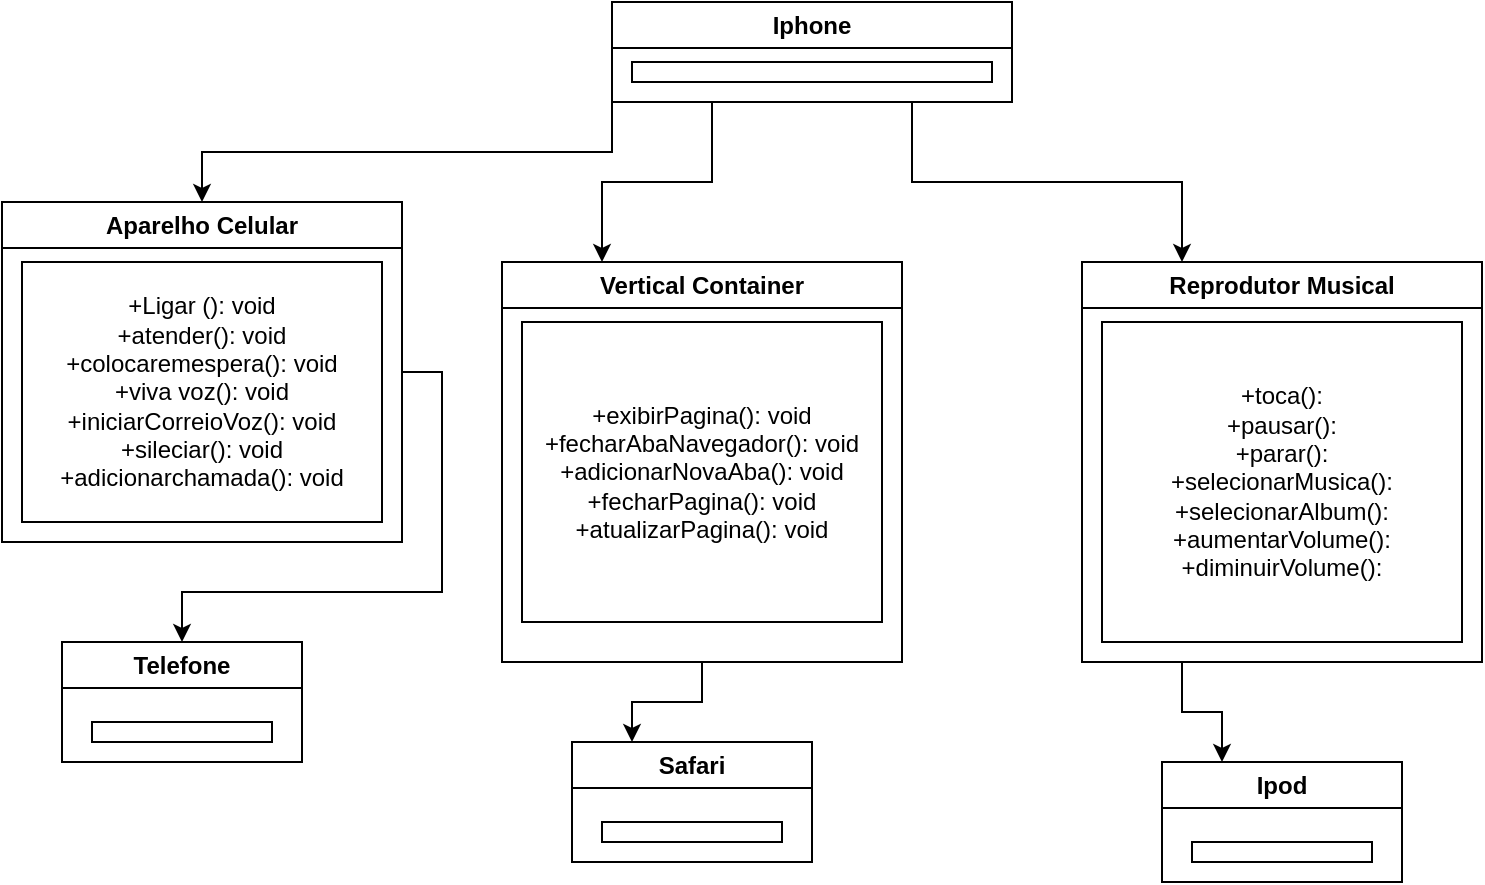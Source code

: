 <mxfile version="22.0.2" type="device">
  <diagram name="Page-1" id="w5-YIrEdo6FdjHaFf-6D">
    <mxGraphModel dx="1434" dy="746" grid="1" gridSize="10" guides="1" tooltips="1" connect="1" arrows="1" fold="1" page="1" pageScale="1" pageWidth="850" pageHeight="1100" math="0" shadow="0">
      <root>
        <mxCell id="0" />
        <mxCell id="1" parent="0" />
        <mxCell id="BiGxnceefmKETJ_hU3SQ-17" style="edgeStyle=orthogonalEdgeStyle;rounded=0;orthogonalLoop=1;jettySize=auto;html=1;exitX=0;exitY=1;exitDx=0;exitDy=0;entryX=0.5;entryY=0;entryDx=0;entryDy=0;" edge="1" parent="1" source="BiGxnceefmKETJ_hU3SQ-2" target="BiGxnceefmKETJ_hU3SQ-6">
          <mxGeometry relative="1" as="geometry" />
        </mxCell>
        <mxCell id="BiGxnceefmKETJ_hU3SQ-19" style="edgeStyle=orthogonalEdgeStyle;rounded=0;orthogonalLoop=1;jettySize=auto;html=1;exitX=0.25;exitY=1;exitDx=0;exitDy=0;entryX=0.25;entryY=0;entryDx=0;entryDy=0;" edge="1" parent="1" source="BiGxnceefmKETJ_hU3SQ-2" target="BiGxnceefmKETJ_hU3SQ-13">
          <mxGeometry relative="1" as="geometry" />
        </mxCell>
        <mxCell id="BiGxnceefmKETJ_hU3SQ-30" style="edgeStyle=orthogonalEdgeStyle;rounded=0;orthogonalLoop=1;jettySize=auto;html=1;exitX=0.75;exitY=1;exitDx=0;exitDy=0;entryX=0.25;entryY=0;entryDx=0;entryDy=0;" edge="1" parent="1" source="BiGxnceefmKETJ_hU3SQ-2" target="BiGxnceefmKETJ_hU3SQ-25">
          <mxGeometry relative="1" as="geometry" />
        </mxCell>
        <mxCell id="BiGxnceefmKETJ_hU3SQ-2" value="&lt;div&gt;Iphone&lt;/div&gt;" style="swimlane;whiteSpace=wrap;html=1;" vertex="1" parent="1">
          <mxGeometry x="325" y="40" width="200" height="50" as="geometry" />
        </mxCell>
        <mxCell id="BiGxnceefmKETJ_hU3SQ-3" value="" style="whiteSpace=wrap;html=1;" vertex="1" parent="BiGxnceefmKETJ_hU3SQ-2">
          <mxGeometry x="10" y="30" width="180" height="10" as="geometry" />
        </mxCell>
        <mxCell id="BiGxnceefmKETJ_hU3SQ-12" style="edgeStyle=orthogonalEdgeStyle;rounded=0;orthogonalLoop=1;jettySize=auto;html=1;exitX=1;exitY=0.5;exitDx=0;exitDy=0;entryX=0.5;entryY=0;entryDx=0;entryDy=0;" edge="1" parent="1" source="BiGxnceefmKETJ_hU3SQ-6" target="BiGxnceefmKETJ_hU3SQ-10">
          <mxGeometry relative="1" as="geometry" />
        </mxCell>
        <mxCell id="BiGxnceefmKETJ_hU3SQ-6" value="Aparelho Celular" style="swimlane;whiteSpace=wrap;html=1;" vertex="1" parent="1">
          <mxGeometry x="20" y="140" width="200" height="170" as="geometry" />
        </mxCell>
        <mxCell id="BiGxnceefmKETJ_hU3SQ-7" value="&lt;div&gt;&lt;br&gt;&lt;/div&gt;&lt;div&gt;+Ligar (): void&lt;/div&gt;&lt;div&gt;+atender(): void&lt;/div&gt;&lt;div&gt;+colocaremespera(): void&lt;/div&gt;&lt;div&gt;+viva voz(): void&lt;/div&gt;&lt;div&gt;+iniciarCorreioVoz(): void&lt;/div&gt;&lt;div&gt;+sileciar(): void&lt;/div&gt;&lt;div&gt;+adicionarchamada(): void&lt;/div&gt;&lt;div&gt;&lt;br&gt;&lt;/div&gt;" style="rounded=0;whiteSpace=wrap;html=1;" vertex="1" parent="BiGxnceefmKETJ_hU3SQ-6">
          <mxGeometry x="10" y="30" width="180" height="130" as="geometry" />
        </mxCell>
        <mxCell id="BiGxnceefmKETJ_hU3SQ-10" value="&lt;div&gt;Telefone&lt;/div&gt;" style="swimlane;whiteSpace=wrap;html=1;" vertex="1" parent="1">
          <mxGeometry x="50" y="360" width="120" height="60" as="geometry" />
        </mxCell>
        <mxCell id="BiGxnceefmKETJ_hU3SQ-11" value="" style="rounded=0;whiteSpace=wrap;html=1;" vertex="1" parent="BiGxnceefmKETJ_hU3SQ-10">
          <mxGeometry x="15" y="40" width="90" height="10" as="geometry" />
        </mxCell>
        <mxCell id="BiGxnceefmKETJ_hU3SQ-24" style="edgeStyle=orthogonalEdgeStyle;rounded=0;orthogonalLoop=1;jettySize=auto;html=1;exitX=0.5;exitY=1;exitDx=0;exitDy=0;entryX=0.25;entryY=0;entryDx=0;entryDy=0;" edge="1" parent="1" source="BiGxnceefmKETJ_hU3SQ-13" target="BiGxnceefmKETJ_hU3SQ-22">
          <mxGeometry relative="1" as="geometry" />
        </mxCell>
        <mxCell id="BiGxnceefmKETJ_hU3SQ-13" value="Vertical Container" style="swimlane;whiteSpace=wrap;html=1;" vertex="1" parent="1">
          <mxGeometry x="270" y="170" width="200" height="200" as="geometry" />
        </mxCell>
        <mxCell id="BiGxnceefmKETJ_hU3SQ-14" value="+exibirPagina(): void&lt;br&gt;+fecharAbaNavegador(): void&lt;br&gt;+adicionarNovaAba(): void&lt;br&gt;+fecharPagina(): void&lt;br&gt;+atualizarPagina(): void" style="rounded=0;whiteSpace=wrap;html=1;" vertex="1" parent="BiGxnceefmKETJ_hU3SQ-13">
          <mxGeometry x="10" y="30" width="180" height="150" as="geometry" />
        </mxCell>
        <mxCell id="BiGxnceefmKETJ_hU3SQ-22" value="&lt;div&gt;Safari&lt;/div&gt;" style="swimlane;whiteSpace=wrap;html=1;" vertex="1" parent="1">
          <mxGeometry x="305" y="410" width="120" height="60" as="geometry" />
        </mxCell>
        <mxCell id="BiGxnceefmKETJ_hU3SQ-23" value="" style="rounded=0;whiteSpace=wrap;html=1;" vertex="1" parent="BiGxnceefmKETJ_hU3SQ-22">
          <mxGeometry x="15" y="40" width="90" height="10" as="geometry" />
        </mxCell>
        <mxCell id="BiGxnceefmKETJ_hU3SQ-29" style="edgeStyle=orthogonalEdgeStyle;rounded=0;orthogonalLoop=1;jettySize=auto;html=1;exitX=0.25;exitY=1;exitDx=0;exitDy=0;entryX=0.25;entryY=0;entryDx=0;entryDy=0;" edge="1" parent="1" source="BiGxnceefmKETJ_hU3SQ-25" target="BiGxnceefmKETJ_hU3SQ-27">
          <mxGeometry relative="1" as="geometry" />
        </mxCell>
        <mxCell id="BiGxnceefmKETJ_hU3SQ-25" value="&lt;div&gt;Reprodutor Musical&lt;/div&gt;" style="swimlane;whiteSpace=wrap;html=1;" vertex="1" parent="1">
          <mxGeometry x="560" y="170" width="200" height="200" as="geometry" />
        </mxCell>
        <mxCell id="BiGxnceefmKETJ_hU3SQ-26" value="+toca():&lt;br&gt;+pausar():&lt;br&gt;+parar():&lt;br&gt;+selecionarMusica():&lt;br&gt;+selecionarAlbum():&lt;br&gt;+aumentarVolume():&lt;br&gt;+diminuirVolume():" style="rounded=0;whiteSpace=wrap;html=1;" vertex="1" parent="BiGxnceefmKETJ_hU3SQ-25">
          <mxGeometry x="10" y="30" width="180" height="160" as="geometry" />
        </mxCell>
        <mxCell id="BiGxnceefmKETJ_hU3SQ-27" value="&lt;div&gt;Ipod&lt;/div&gt;" style="swimlane;whiteSpace=wrap;html=1;" vertex="1" parent="1">
          <mxGeometry x="600" y="420" width="120" height="60" as="geometry" />
        </mxCell>
        <mxCell id="BiGxnceefmKETJ_hU3SQ-28" value="" style="rounded=0;whiteSpace=wrap;html=1;" vertex="1" parent="BiGxnceefmKETJ_hU3SQ-27">
          <mxGeometry x="15" y="40" width="90" height="10" as="geometry" />
        </mxCell>
      </root>
    </mxGraphModel>
  </diagram>
</mxfile>
